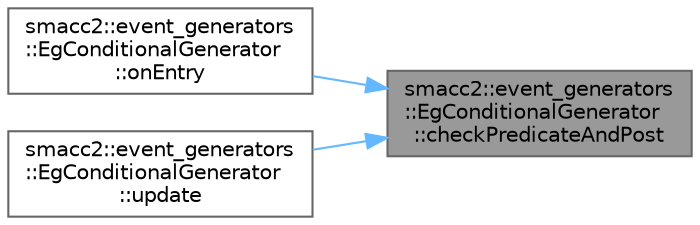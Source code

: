 digraph "smacc2::event_generators::EgConditionalGenerator::checkPredicateAndPost"
{
 // LATEX_PDF_SIZE
  bgcolor="transparent";
  edge [fontname=Helvetica,fontsize=10,labelfontname=Helvetica,labelfontsize=10];
  node [fontname=Helvetica,fontsize=10,shape=box,height=0.2,width=0.4];
  rankdir="RL";
  Node1 [label="smacc2::event_generators\l::EgConditionalGenerator\l::checkPredicateAndPost",height=0.2,width=0.4,color="gray40", fillcolor="grey60", style="filled", fontcolor="black",tooltip=" "];
  Node1 -> Node2 [dir="back",color="steelblue1",style="solid"];
  Node2 [label="smacc2::event_generators\l::EgConditionalGenerator\l::onEntry",height=0.2,width=0.4,color="grey40", fillcolor="white", style="filled",URL="$classsmacc2_1_1event__generators_1_1EgConditionalGenerator.html#aa2c26f264ce3548260d988d8d92c60d0",tooltip=" "];
  Node1 -> Node3 [dir="back",color="steelblue1",style="solid"];
  Node3 [label="smacc2::event_generators\l::EgConditionalGenerator\l::update",height=0.2,width=0.4,color="grey40", fillcolor="white", style="filled",URL="$classsmacc2_1_1event__generators_1_1EgConditionalGenerator.html#adab84b867fb3412dde2fdae585f8e40c",tooltip=" "];
}
